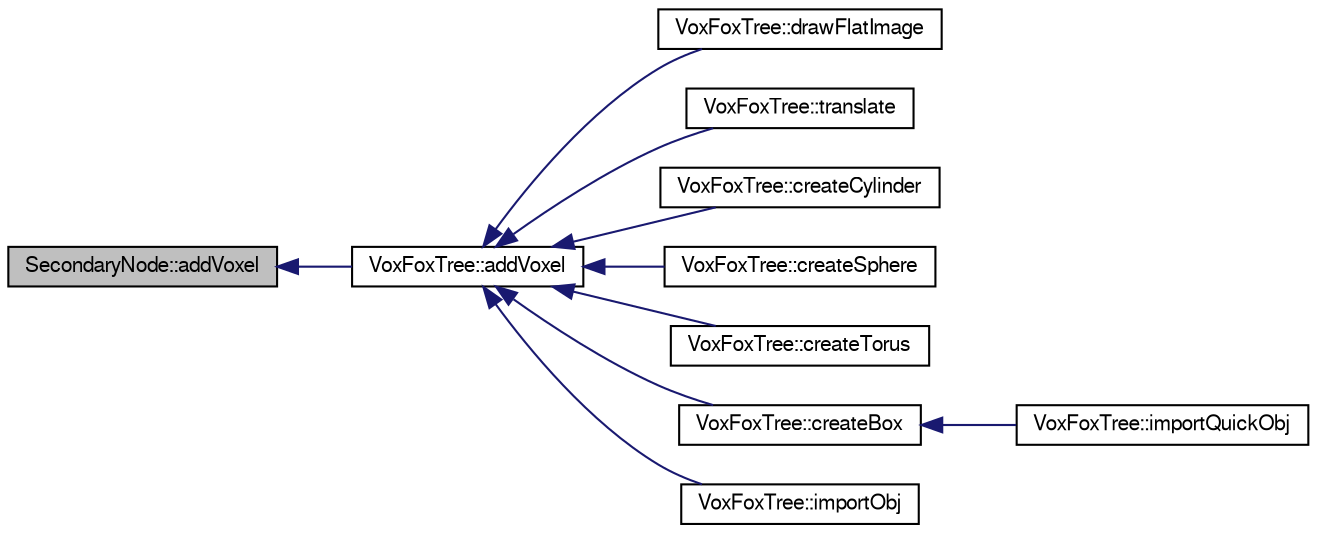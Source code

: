 digraph "SecondaryNode::addVoxel"
{
  edge [fontname="FreeSans",fontsize="10",labelfontname="FreeSans",labelfontsize="10"];
  node [fontname="FreeSans",fontsize="10",shape=record];
  rankdir="LR";
  Node1 [label="SecondaryNode::addVoxel",height=0.2,width=0.4,color="black", fillcolor="grey75", style="filled", fontcolor="black"];
  Node1 -> Node2 [dir="back",color="midnightblue",fontsize="10",style="solid",fontname="FreeSans"];
  Node2 [label="VoxFoxTree::addVoxel",height=0.2,width=0.4,color="black", fillcolor="white", style="filled",URL="$class_vox_fox_tree.html#a047039c5f856878b156d083c1743b342",tooltip="addVoxel adds Voxel at specified _position to VoxFoxTree "];
  Node2 -> Node3 [dir="back",color="midnightblue",fontsize="10",style="solid",fontname="FreeSans"];
  Node3 [label="VoxFoxTree::drawFlatImage",height=0.2,width=0.4,color="black", fillcolor="white", style="filled",URL="$class_vox_fox_tree.html#ab20e106d970782141140eabad93691f6",tooltip="drawFlatImage Draws a flat 1 voxel thick square with a textured image on "];
  Node2 -> Node4 [dir="back",color="midnightblue",fontsize="10",style="solid",fontname="FreeSans"];
  Node4 [label="VoxFoxTree::translate",height=0.2,width=0.4,color="black", fillcolor="white", style="filled",URL="$class_vox_fox_tree.html#a3cea824545d72ade1b868564e6efcabd",tooltip="translate Translates all voxels in the VoxFoxTree by the worldspace input "];
  Node2 -> Node5 [dir="back",color="midnightblue",fontsize="10",style="solid",fontname="FreeSans"];
  Node5 [label="VoxFoxTree::createCylinder",height=0.2,width=0.4,color="black", fillcolor="white", style="filled",URL="$class_vox_fox_tree.html#a63c6330241692b444b8b57388dc3e929",tooltip="createCylinder Creates a cylinder in x y or z direction of variable height "];
  Node2 -> Node6 [dir="back",color="midnightblue",fontsize="10",style="solid",fontname="FreeSans"];
  Node6 [label="VoxFoxTree::createSphere",height=0.2,width=0.4,color="black", fillcolor="white", style="filled",URL="$class_vox_fox_tree.html#a8ef0926a5d9e3258dfcfc42bf0d8b14c",tooltip="createSphere Creates a sphere in the tree "];
  Node2 -> Node7 [dir="back",color="midnightblue",fontsize="10",style="solid",fontname="FreeSans"];
  Node7 [label="VoxFoxTree::createTorus",height=0.2,width=0.4,color="black", fillcolor="white", style="filled",URL="$class_vox_fox_tree.html#a1dbd3c54fcee43e2ca82e638b1619ca5",tooltip="createTorus Creates a torus / ring of variable radii "];
  Node2 -> Node8 [dir="back",color="midnightblue",fontsize="10",style="solid",fontname="FreeSans"];
  Node8 [label="VoxFoxTree::createBox",height=0.2,width=0.4,color="black", fillcolor="white", style="filled",URL="$class_vox_fox_tree.html#a892ee350fb0d6a640f1f8dc7c6703041",tooltip="createBox Creates a box "];
  Node8 -> Node9 [dir="back",color="midnightblue",fontsize="10",style="solid",fontname="FreeSans"];
  Node9 [label="VoxFoxTree::importQuickObj",height=0.2,width=0.4,color="black", fillcolor="white", style="filled",URL="$class_vox_fox_tree.html#ac84632b685b383fc1008882efc6365de",tooltip="importQuickObj Quickly imports an polygonal .obj file to the VoxFoxTree as voxel data It is done by s..."];
  Node2 -> Node10 [dir="back",color="midnightblue",fontsize="10",style="solid",fontname="FreeSans"];
  Node10 [label="VoxFoxTree::importObj",height=0.2,width=0.4,color="black", fillcolor="white", style="filled",URL="$class_vox_fox_tree.html#ab83f5eafb634a79331fc1bdfb8634b6b",tooltip="importObj Imports a polygonal .obj file to the VoxFoxTree as voxel data. "];
}
